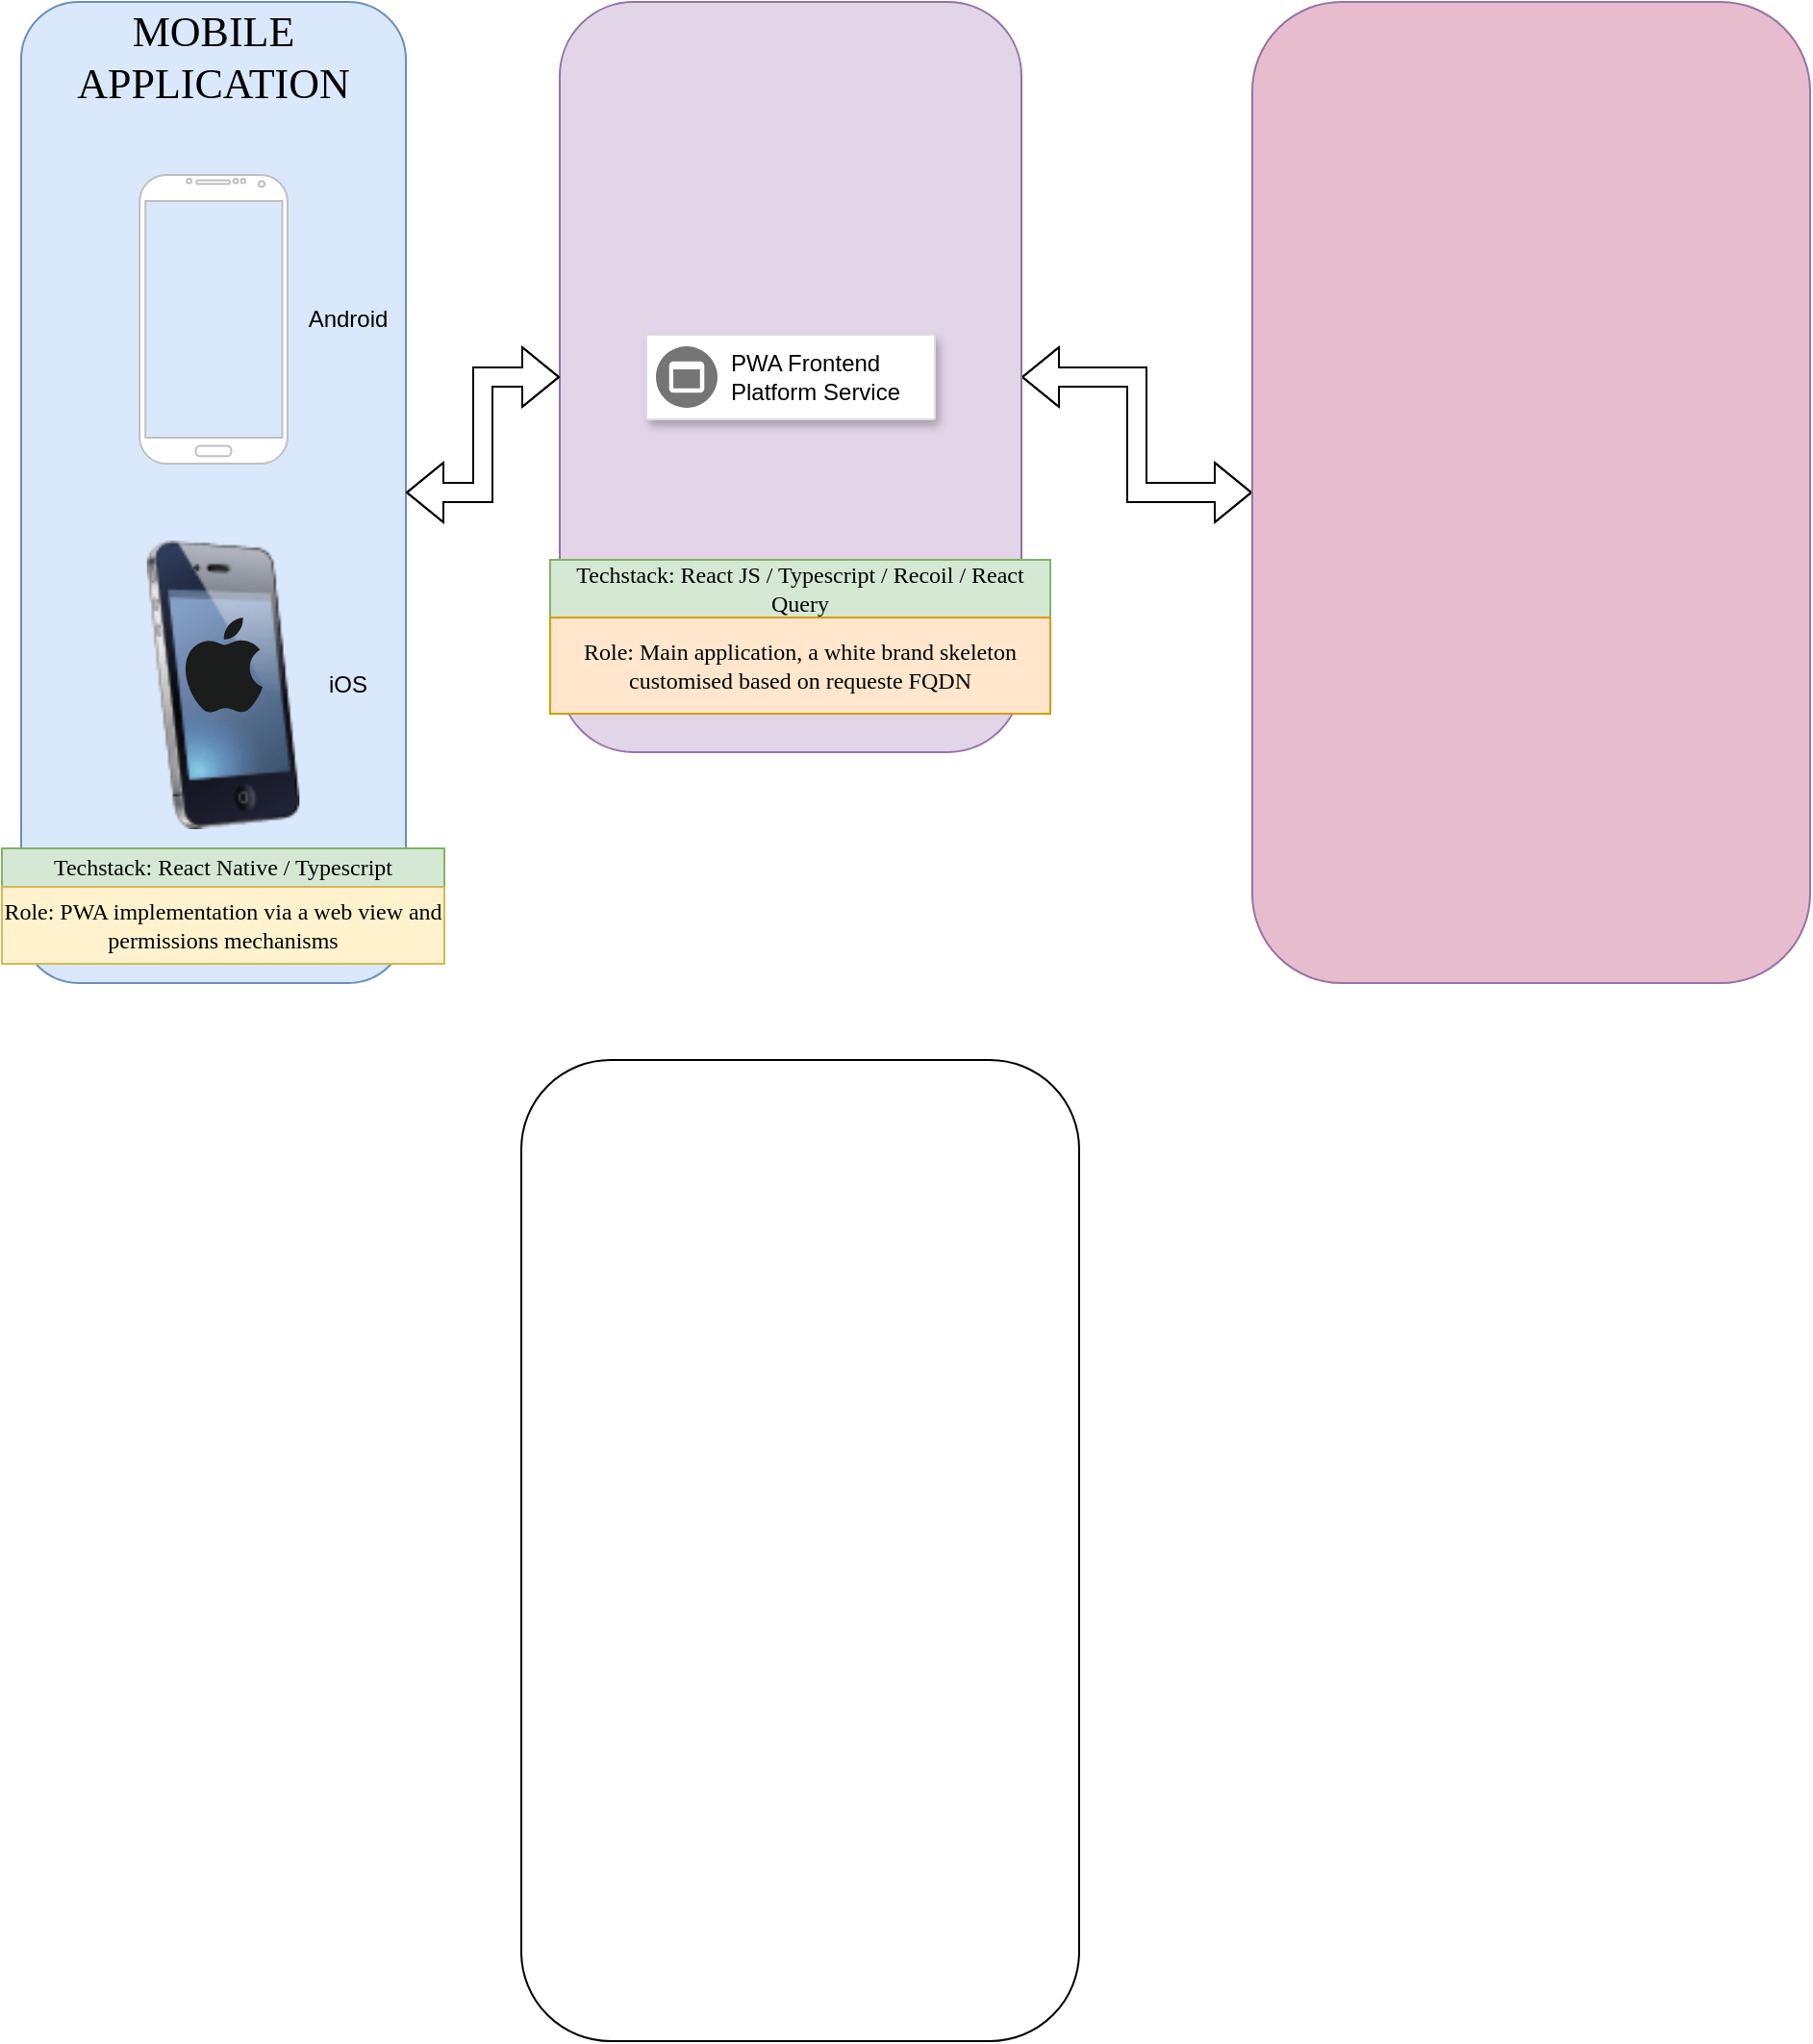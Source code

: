 <mxfile version="22.1.16" type="github">
  <diagram id="a45cf8ec-cd66-6f27-3ac3-be6e809c9e4a" name="Page-1">
    <mxGraphModel dx="977" dy="595" grid="1" gridSize="10" guides="1" tooltips="1" connect="1" arrows="1" fold="1" page="1" pageScale="1" pageWidth="827" pageHeight="1169" background="none" math="0" shadow="0">
      <root>
        <mxCell id="0" />
        <mxCell id="1" parent="0" />
        <mxCell id="wqWezYR65BFVsAlvhWQY-183" value="" style="group" vertex="1" connectable="0" parent="1">
          <mxGeometry x="20" y="20" width="220" height="510" as="geometry" />
        </mxCell>
        <mxCell id="wqWezYR65BFVsAlvhWQY-181" value="" style="group" vertex="1" connectable="0" parent="wqWezYR65BFVsAlvhWQY-183">
          <mxGeometry width="220" height="510" as="geometry" />
        </mxCell>
        <mxCell id="wqWezYR65BFVsAlvhWQY-173" value="" style="rounded=1;whiteSpace=wrap;html=1;fillColor=#dae8fc;strokeColor=#6c8ebf;movable=1;resizable=1;rotatable=1;deletable=1;editable=1;locked=0;connectable=1;" vertex="1" parent="wqWezYR65BFVsAlvhWQY-181">
          <mxGeometry width="200" height="510" as="geometry" />
        </mxCell>
        <mxCell id="wqWezYR65BFVsAlvhWQY-174" value="&lt;div&gt;&lt;font style=&quot;font-size: 22px;&quot; face=&quot;Tahoma&quot;&gt;MOBILE APPLICATION&lt;/font&gt;&lt;/div&gt;" style="text;strokeColor=none;align=center;fillColor=none;html=1;verticalAlign=middle;whiteSpace=wrap;rounded=0;movable=1;resizable=1;rotatable=1;deletable=1;editable=1;locked=0;connectable=1;" vertex="1" parent="wqWezYR65BFVsAlvhWQY-181">
          <mxGeometry x="70" y="16.552" width="60" height="24.828" as="geometry" />
        </mxCell>
        <mxCell id="wqWezYR65BFVsAlvhWQY-177" value="" style="image;html=1;image=img/lib/clip_art/telecommunication/iPhone_128x128.png" vertex="1" parent="wqWezYR65BFVsAlvhWQY-181">
          <mxGeometry x="50" y="280" width="110" height="150" as="geometry" />
        </mxCell>
        <mxCell id="wqWezYR65BFVsAlvhWQY-185" value="" style="dashed=0;outlineConnect=0;html=1;align=center;labelPosition=center;verticalLabelPosition=bottom;verticalAlign=top;shape=mxgraph.weblogos.apple;fillColor=#1B1C1C;strokeColor=none" vertex="1" parent="wqWezYR65BFVsAlvhWQY-181">
          <mxGeometry x="84.53" y="320" width="40.94" height="50" as="geometry" />
        </mxCell>
        <mxCell id="wqWezYR65BFVsAlvhWQY-188" value="&lt;div&gt;Techstack: React Native / Typescript&lt;br&gt;&lt;/div&gt;" style="rounded=0;whiteSpace=wrap;html=1;fontFamily=Verdana;fillColor=#d5e8d4;strokeColor=#82b366;" vertex="1" parent="wqWezYR65BFVsAlvhWQY-181">
          <mxGeometry x="-10" y="440" width="230" height="20" as="geometry" />
        </mxCell>
        <mxCell id="wqWezYR65BFVsAlvhWQY-207" value="&lt;div&gt;Role: PWA implementation via a web view and permissions mechanisms&lt;br&gt;&lt;/div&gt;" style="rounded=0;whiteSpace=wrap;html=1;fontFamily=Verdana;fillColor=#fff2cc;strokeColor=#d6b656;" vertex="1" parent="wqWezYR65BFVsAlvhWQY-181">
          <mxGeometry x="-10" y="460" width="230" height="40" as="geometry" />
        </mxCell>
        <mxCell id="wqWezYR65BFVsAlvhWQY-209" value="iOS" style="text;strokeColor=none;align=center;fillColor=none;html=1;verticalAlign=middle;whiteSpace=wrap;rounded=0;" vertex="1" parent="wqWezYR65BFVsAlvhWQY-181">
          <mxGeometry x="140" y="340" width="60" height="30" as="geometry" />
        </mxCell>
        <mxCell id="wqWezYR65BFVsAlvhWQY-208" value="Android" style="text;strokeColor=none;align=center;fillColor=none;html=1;verticalAlign=middle;whiteSpace=wrap;rounded=0;" vertex="1" parent="wqWezYR65BFVsAlvhWQY-181">
          <mxGeometry x="140" y="150" width="60" height="30" as="geometry" />
        </mxCell>
        <mxCell id="wqWezYR65BFVsAlvhWQY-180" value="" style="group" vertex="1" connectable="0" parent="wqWezYR65BFVsAlvhWQY-183">
          <mxGeometry x="61.54" y="90" width="76.92" height="150" as="geometry" />
        </mxCell>
        <mxCell id="wqWezYR65BFVsAlvhWQY-176" value="" style="verticalLabelPosition=bottom;verticalAlign=top;html=1;shadow=0;dashed=0;strokeWidth=1;shape=mxgraph.android.phone2;strokeColor=#c0c0c0;" vertex="1" parent="wqWezYR65BFVsAlvhWQY-180">
          <mxGeometry width="76.92" height="150" as="geometry" />
        </mxCell>
        <mxCell id="wqWezYR65BFVsAlvhWQY-179" value="" style="shape=image;html=1;verticalAlign=top;verticalLabelPosition=bottom;labelBackgroundColor=#ffffff;imageAspect=0;aspect=fixed;image=https://cdn3.iconfinder.com/data/icons/social-media-2068/64/_Android-128.png" vertex="1" parent="wqWezYR65BFVsAlvhWQY-180">
          <mxGeometry x="3.96" y="40.5" width="69" height="69" as="geometry" />
        </mxCell>
        <mxCell id="wqWezYR65BFVsAlvhWQY-230" style="edgeStyle=orthogonalEdgeStyle;rounded=0;orthogonalLoop=1;jettySize=auto;html=1;exitX=1;exitY=0.5;exitDx=0;exitDy=0;startArrow=classic;startFill=1;shape=flexArrow;" edge="1" parent="1" source="wqWezYR65BFVsAlvhWQY-224" target="wqWezYR65BFVsAlvhWQY-225">
          <mxGeometry relative="1" as="geometry" />
        </mxCell>
        <mxCell id="wqWezYR65BFVsAlvhWQY-224" value="" style="rounded=1;whiteSpace=wrap;html=1;arcSize=16;fillColor=#e1d5e7;strokeColor=#9673a6;" vertex="1" parent="1">
          <mxGeometry x="300" y="20" width="240" height="390" as="geometry" />
        </mxCell>
        <mxCell id="wqWezYR65BFVsAlvhWQY-225" value="" style="rounded=1;whiteSpace=wrap;html=1;arcSize=16;fillColor=#E7BDCE;strokeColor=#9673a6;" vertex="1" parent="1">
          <mxGeometry x="660" y="20" width="290" height="510" as="geometry" />
        </mxCell>
        <mxCell id="wqWezYR65BFVsAlvhWQY-226" value="" style="rounded=1;whiteSpace=wrap;html=1;arcSize=16;" vertex="1" parent="1">
          <mxGeometry x="280" y="570" width="290" height="510" as="geometry" />
        </mxCell>
        <mxCell id="wqWezYR65BFVsAlvhWQY-227" style="edgeStyle=orthogonalEdgeStyle;rounded=0;orthogonalLoop=1;jettySize=auto;html=1;entryX=0;entryY=0.5;entryDx=0;entryDy=0;strokeWidth=1;endArrow=block;endFill=0;startArrow=block;startFill=0;shape=flexArrow;" edge="1" parent="1" source="wqWezYR65BFVsAlvhWQY-173" target="wqWezYR65BFVsAlvhWQY-224">
          <mxGeometry relative="1" as="geometry" />
        </mxCell>
        <mxCell id="wqWezYR65BFVsAlvhWQY-228" value="" style="strokeColor=#dddddd;shadow=1;strokeWidth=1;rounded=1;absoluteArcSize=1;arcSize=2;glass=0;" vertex="1" parent="1">
          <mxGeometry x="345" y="193" width="150" height="44" as="geometry" />
        </mxCell>
        <mxCell id="wqWezYR65BFVsAlvhWQY-229" value="PWA Frontend&lt;br&gt;Platform Service" style="sketch=0;dashed=0;connectable=0;html=1;fillColor=#757575;strokeColor=none;shape=mxgraph.gcp2.frontend_platform_services;part=1;labelPosition=right;verticalLabelPosition=middle;align=left;verticalAlign=middle;spacingLeft=5;fontSize=12;" vertex="1" parent="wqWezYR65BFVsAlvhWQY-228">
          <mxGeometry y="0.5" width="32" height="32" relative="1" as="geometry">
            <mxPoint x="5" y="-16" as="offset" />
          </mxGeometry>
        </mxCell>
        <mxCell id="wqWezYR65BFVsAlvhWQY-231" value="&lt;div&gt;Techstack: React JS / Typescript / Recoil / React Query&lt;br&gt;&lt;/div&gt;" style="rounded=0;whiteSpace=wrap;html=1;fontFamily=Verdana;fillColor=#d5e8d4;strokeColor=#82b366;" vertex="1" parent="1">
          <mxGeometry x="295" y="310" width="260" height="30" as="geometry" />
        </mxCell>
        <mxCell id="wqWezYR65BFVsAlvhWQY-235" value="&lt;div&gt;Role: Main application, a white brand skeleton customised based on requeste FQDN&lt;br&gt;&lt;/div&gt;" style="rounded=0;whiteSpace=wrap;html=1;fontFamily=Verdana;fillColor=#ffe6cc;strokeColor=#d79b00;" vertex="1" parent="1">
          <mxGeometry x="295" y="340" width="260" height="50" as="geometry" />
        </mxCell>
      </root>
    </mxGraphModel>
  </diagram>
</mxfile>
